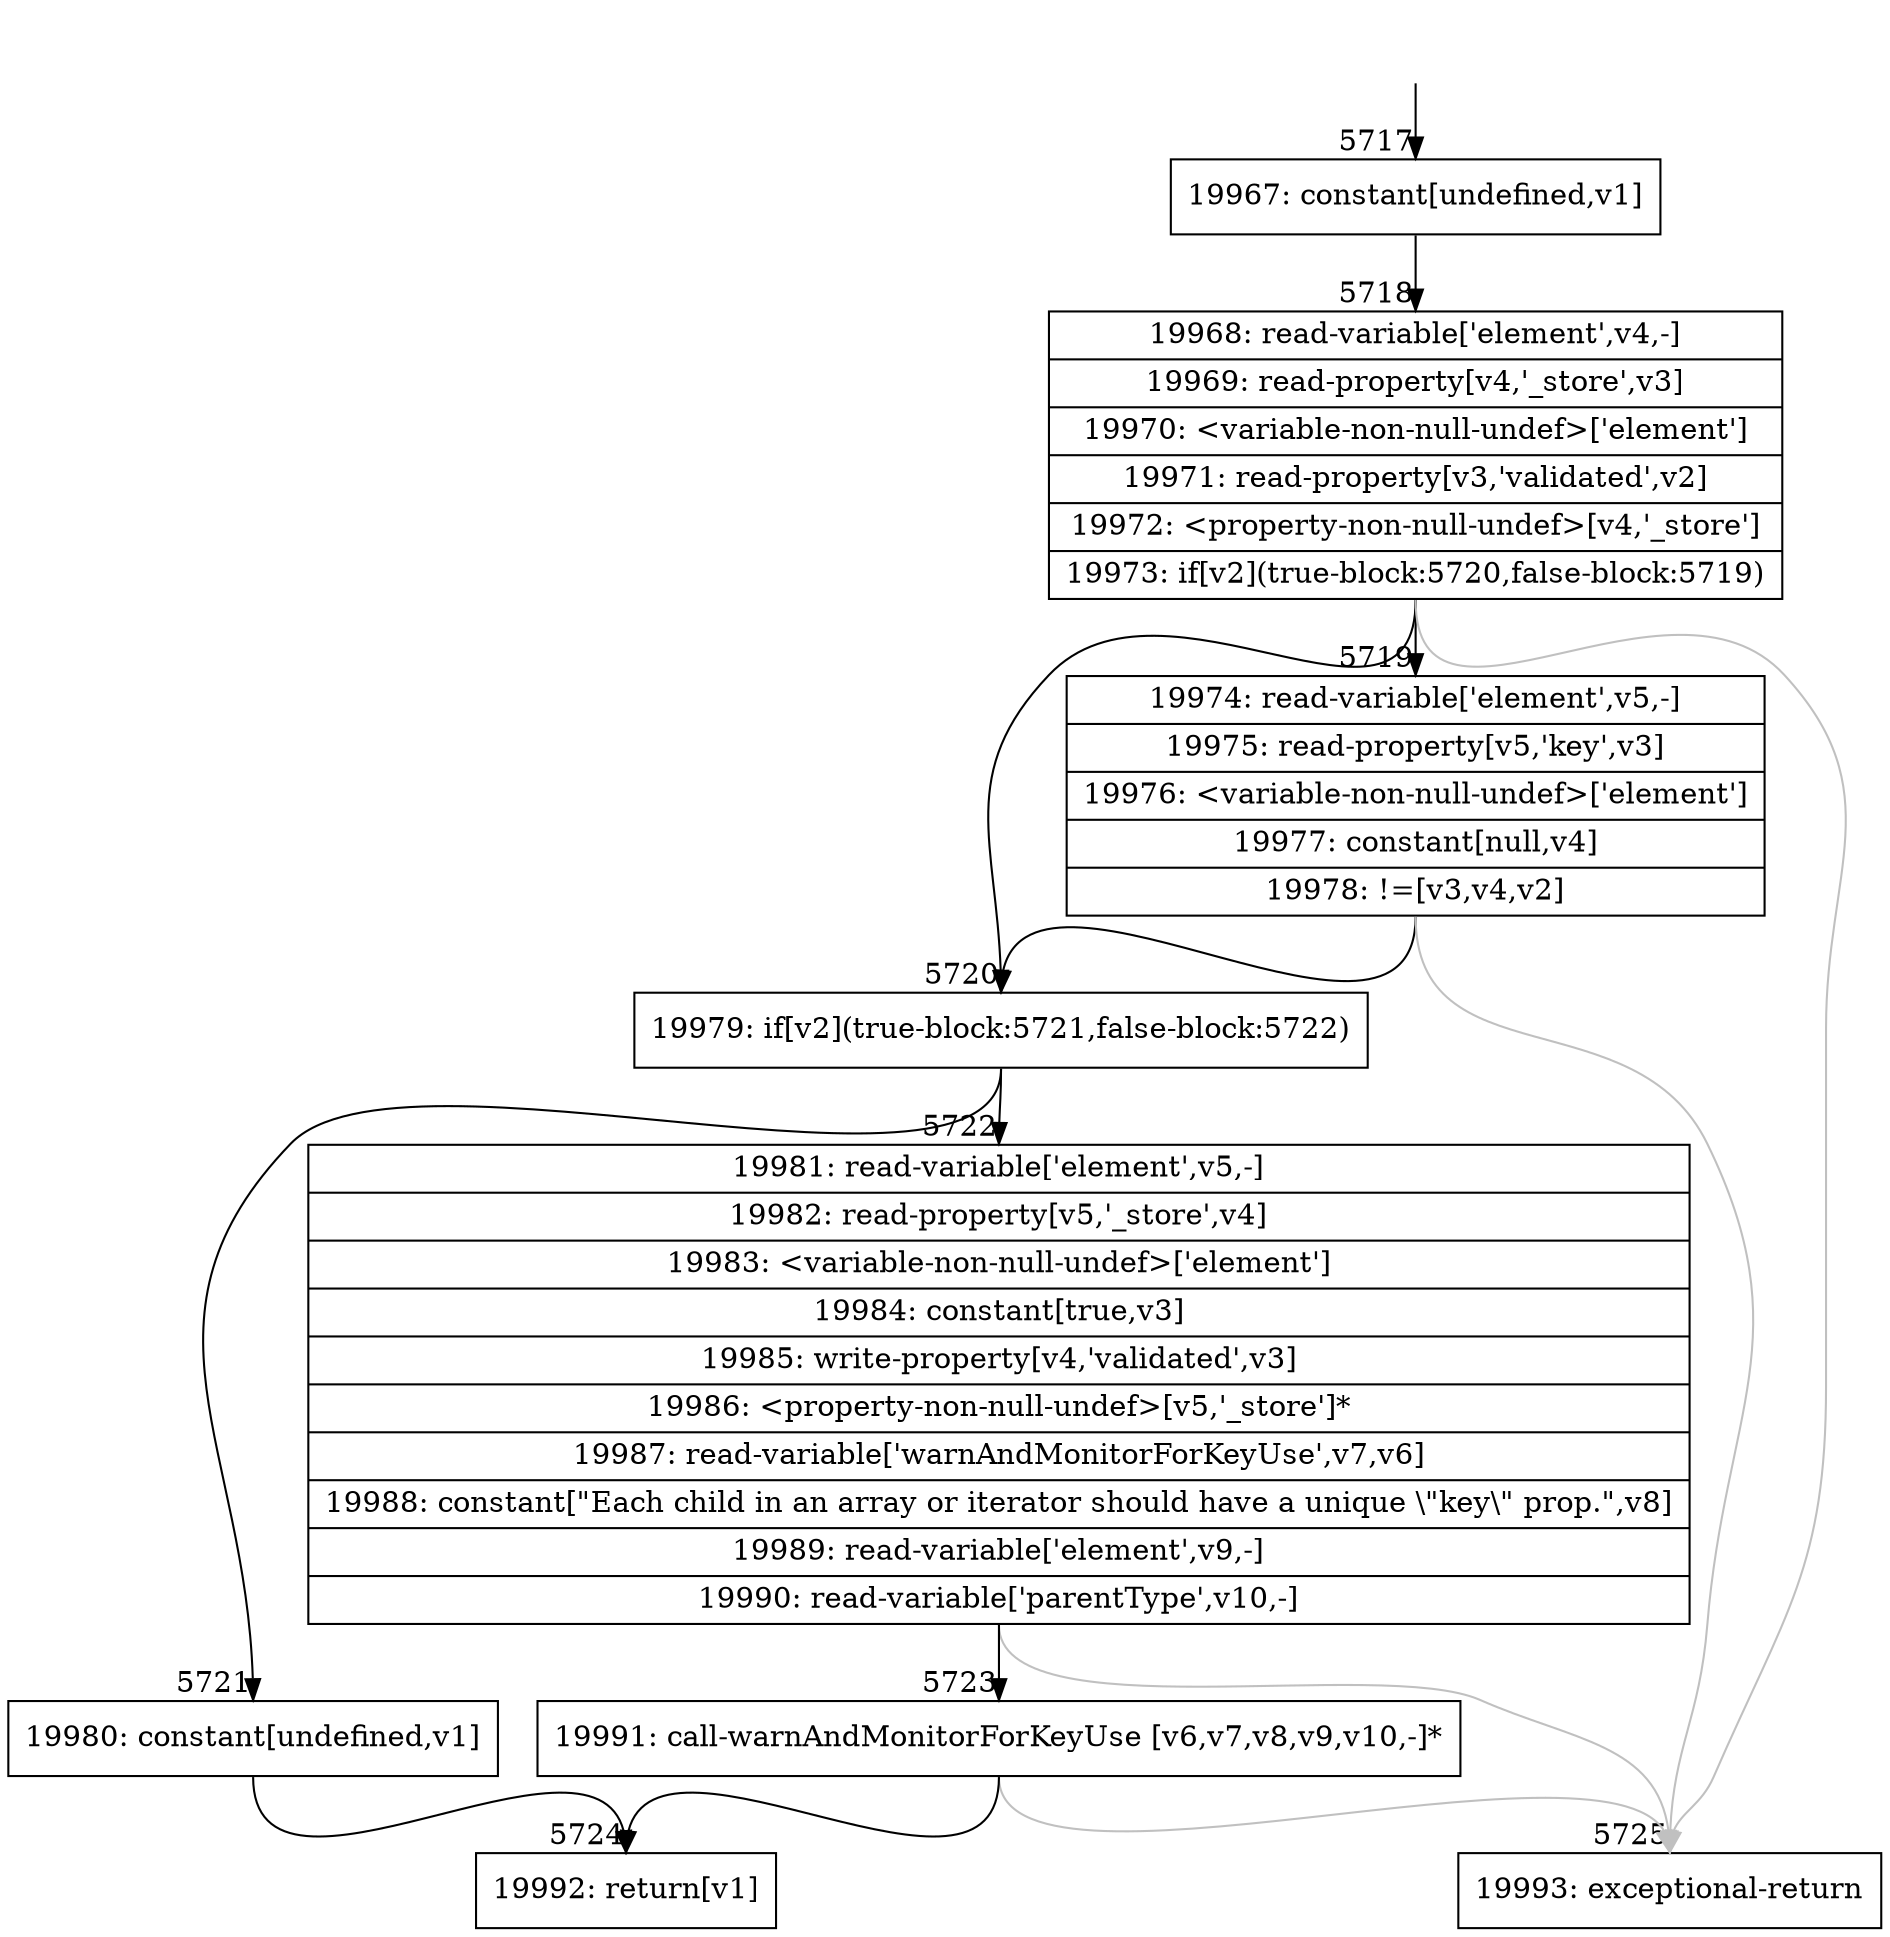 digraph {
rankdir="TD"
BB_entry386[shape=none,label=""];
BB_entry386 -> BB5717 [tailport=s, headport=n, headlabel="    5717"]
BB5717 [shape=record label="{19967: constant[undefined,v1]}" ] 
BB5717 -> BB5718 [tailport=s, headport=n, headlabel="      5718"]
BB5718 [shape=record label="{19968: read-variable['element',v4,-]|19969: read-property[v4,'_store',v3]|19970: \<variable-non-null-undef\>['element']|19971: read-property[v3,'validated',v2]|19972: \<property-non-null-undef\>[v4,'_store']|19973: if[v2](true-block:5720,false-block:5719)}" ] 
BB5718 -> BB5720 [tailport=s, headport=n, headlabel="      5720"]
BB5718 -> BB5719 [tailport=s, headport=n, headlabel="      5719"]
BB5718 -> BB5725 [tailport=s, headport=n, color=gray, headlabel="      5725"]
BB5719 [shape=record label="{19974: read-variable['element',v5,-]|19975: read-property[v5,'key',v3]|19976: \<variable-non-null-undef\>['element']|19977: constant[null,v4]|19978: !=[v3,v4,v2]}" ] 
BB5719 -> BB5720 [tailport=s, headport=n]
BB5719 -> BB5725 [tailport=s, headport=n, color=gray]
BB5720 [shape=record label="{19979: if[v2](true-block:5721,false-block:5722)}" ] 
BB5720 -> BB5721 [tailport=s, headport=n, headlabel="      5721"]
BB5720 -> BB5722 [tailport=s, headport=n, headlabel="      5722"]
BB5721 [shape=record label="{19980: constant[undefined,v1]}" ] 
BB5721 -> BB5724 [tailport=s, headport=n, headlabel="      5724"]
BB5722 [shape=record label="{19981: read-variable['element',v5,-]|19982: read-property[v5,'_store',v4]|19983: \<variable-non-null-undef\>['element']|19984: constant[true,v3]|19985: write-property[v4,'validated',v3]|19986: \<property-non-null-undef\>[v5,'_store']*|19987: read-variable['warnAndMonitorForKeyUse',v7,v6]|19988: constant[\"Each child in an array or iterator should have a unique \\\"key\\\" prop.\",v8]|19989: read-variable['element',v9,-]|19990: read-variable['parentType',v10,-]}" ] 
BB5722 -> BB5723 [tailport=s, headport=n, headlabel="      5723"]
BB5722 -> BB5725 [tailport=s, headport=n, color=gray]
BB5723 [shape=record label="{19991: call-warnAndMonitorForKeyUse [v6,v7,v8,v9,v10,-]*}" ] 
BB5723 -> BB5724 [tailport=s, headport=n]
BB5723 -> BB5725 [tailport=s, headport=n, color=gray]
BB5724 [shape=record label="{19992: return[v1]}" ] 
BB5725 [shape=record label="{19993: exceptional-return}" ] 
//#$~ 10244
}
